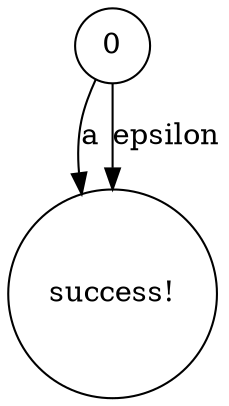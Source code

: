 digraph TestCase5 { 0 [shape=circle,label="0"]; success [shape=circle,label="success!"]; 0 -> success[label="a"]; 0 -> success[label="epsilon"]; }